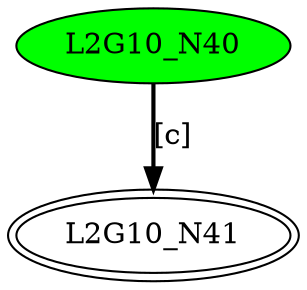 digraph G10{
"L2G10_N40" [style=filled,fillcolor=green];
"L2G10_N41" [peripheries=2];
"L2G10_N40"->"L2G10_N41" [style = bold, label = "[c]"];
}

